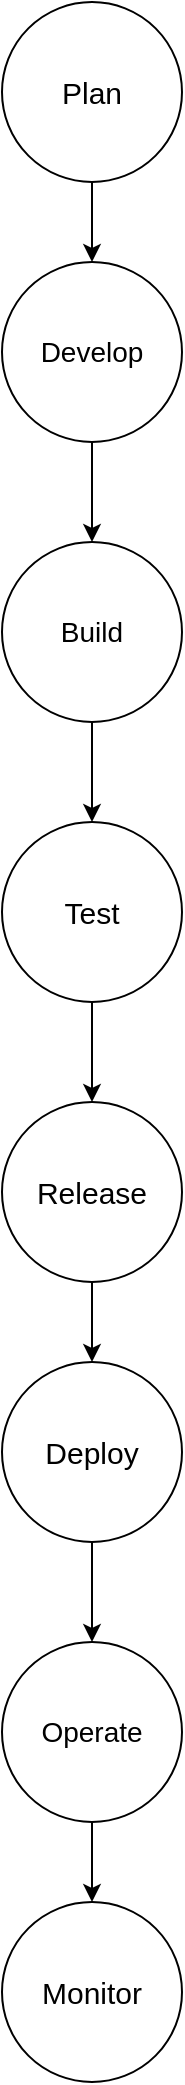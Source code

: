 <mxfile version="28.1.2">
  <diagram name="Page-1" id="uPP8tfd1JSkLYnHPPyiU">
    <mxGraphModel grid="1" page="1" gridSize="10" guides="1" tooltips="1" connect="1" arrows="1" fold="1" pageScale="1" pageWidth="850" pageHeight="1100" math="0" shadow="0">
      <root>
        <mxCell id="0" />
        <mxCell id="1" parent="0" />
        <mxCell id="7L8gn35hc475DR3XPEuK-5" value="" style="edgeStyle=orthogonalEdgeStyle;rounded=0;orthogonalLoop=1;jettySize=auto;html=1;" edge="1" parent="1" source="7L8gn35hc475DR3XPEuK-1" target="7L8gn35hc475DR3XPEuK-2">
          <mxGeometry relative="1" as="geometry" />
        </mxCell>
        <mxCell id="7L8gn35hc475DR3XPEuK-1" value="&lt;font&gt;Plan&lt;/font&gt;" style="ellipse;whiteSpace=wrap;html=1;aspect=fixed;fontSize=15;" vertex="1" parent="1">
          <mxGeometry x="400" y="30" width="90" height="90" as="geometry" />
        </mxCell>
        <mxCell id="7L8gn35hc475DR3XPEuK-6" value="" style="edgeStyle=orthogonalEdgeStyle;rounded=0;orthogonalLoop=1;jettySize=auto;html=1;" edge="1" parent="1" source="7L8gn35hc475DR3XPEuK-2" target="7L8gn35hc475DR3XPEuK-3">
          <mxGeometry relative="1" as="geometry" />
        </mxCell>
        <mxCell id="7L8gn35hc475DR3XPEuK-2" value="&lt;font&gt;Develop&lt;/font&gt;" style="ellipse;whiteSpace=wrap;html=1;aspect=fixed;fontSize=14;" vertex="1" parent="1">
          <mxGeometry x="400" y="160" width="90" height="90" as="geometry" />
        </mxCell>
        <mxCell id="7L8gn35hc475DR3XPEuK-7" value="" style="edgeStyle=orthogonalEdgeStyle;rounded=0;orthogonalLoop=1;jettySize=auto;html=1;" edge="1" parent="1" source="7L8gn35hc475DR3XPEuK-3" target="7L8gn35hc475DR3XPEuK-4">
          <mxGeometry relative="1" as="geometry" />
        </mxCell>
        <mxCell id="7L8gn35hc475DR3XPEuK-3" value="Build" style="ellipse;whiteSpace=wrap;html=1;aspect=fixed;fontSize=14;" vertex="1" parent="1">
          <mxGeometry x="400" y="300" width="90" height="90" as="geometry" />
        </mxCell>
        <mxCell id="7L8gn35hc475DR3XPEuK-12" value="" style="edgeStyle=orthogonalEdgeStyle;rounded=0;orthogonalLoop=1;jettySize=auto;html=1;" edge="1" parent="1" source="7L8gn35hc475DR3XPEuK-4" target="7L8gn35hc475DR3XPEuK-11">
          <mxGeometry relative="1" as="geometry" />
        </mxCell>
        <mxCell id="7L8gn35hc475DR3XPEuK-4" value="Test" style="ellipse;whiteSpace=wrap;html=1;aspect=fixed;fontSize=15;" vertex="1" parent="1">
          <mxGeometry x="400" y="440" width="90" height="90" as="geometry" />
        </mxCell>
        <mxCell id="7L8gn35hc475DR3XPEuK-14" value="" style="edgeStyle=orthogonalEdgeStyle;rounded=0;orthogonalLoop=1;jettySize=auto;html=1;" edge="1" parent="1" source="7L8gn35hc475DR3XPEuK-11" target="7L8gn35hc475DR3XPEuK-13">
          <mxGeometry relative="1" as="geometry" />
        </mxCell>
        <mxCell id="7L8gn35hc475DR3XPEuK-11" value="Release" style="ellipse;whiteSpace=wrap;html=1;aspect=fixed;fontSize=15;" vertex="1" parent="1">
          <mxGeometry x="400" y="580" width="90" height="90" as="geometry" />
        </mxCell>
        <mxCell id="7L8gn35hc475DR3XPEuK-16" value="" style="edgeStyle=orthogonalEdgeStyle;rounded=0;orthogonalLoop=1;jettySize=auto;html=1;" edge="1" parent="1" source="7L8gn35hc475DR3XPEuK-13" target="7L8gn35hc475DR3XPEuK-15">
          <mxGeometry relative="1" as="geometry" />
        </mxCell>
        <mxCell id="7L8gn35hc475DR3XPEuK-13" value="Deploy" style="ellipse;whiteSpace=wrap;html=1;aspect=fixed;fontSize=15;" vertex="1" parent="1">
          <mxGeometry x="400" y="710" width="90" height="90" as="geometry" />
        </mxCell>
        <mxCell id="7L8gn35hc475DR3XPEuK-18" value="" style="edgeStyle=orthogonalEdgeStyle;rounded=0;orthogonalLoop=1;jettySize=auto;html=1;" edge="1" parent="1" source="7L8gn35hc475DR3XPEuK-15" target="7L8gn35hc475DR3XPEuK-17">
          <mxGeometry relative="1" as="geometry" />
        </mxCell>
        <mxCell id="7L8gn35hc475DR3XPEuK-15" value="Operate" style="ellipse;whiteSpace=wrap;html=1;aspect=fixed;fontSize=14;" vertex="1" parent="1">
          <mxGeometry x="400" y="850" width="90" height="90" as="geometry" />
        </mxCell>
        <mxCell id="7L8gn35hc475DR3XPEuK-17" value="Monitor" style="ellipse;whiteSpace=wrap;html=1;aspect=fixed;fontSize=15;" vertex="1" parent="1">
          <mxGeometry x="400" y="980" width="90" height="90" as="geometry" />
        </mxCell>
      </root>
    </mxGraphModel>
  </diagram>
</mxfile>
